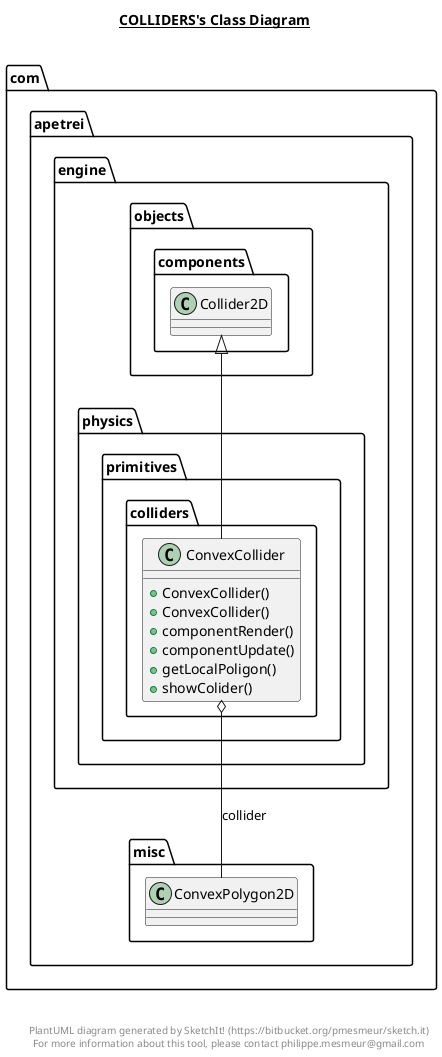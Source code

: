 @startuml

title __COLLIDERS's Class Diagram__\n

  namespace com.apetrei.engine {
    namespace physics {
      namespace primitives.colliders {
        class com.apetrei.engine.physics.primitives.colliders.ConvexCollider {
            + ConvexCollider()
            + ConvexCollider()
            + componentRender()
            + componentUpdate()
            + getLocalPoligon()
            + showColider()
        }
      }
    }
  }
  

  com.apetrei.engine.physics.primitives.colliders.ConvexCollider -up-|> com.apetrei.engine.objects.components.Collider2D
  com.apetrei.engine.physics.primitives.colliders.ConvexCollider o-- com.apetrei.misc.ConvexPolygon2D : collider


right footer


PlantUML diagram generated by SketchIt! (https://bitbucket.org/pmesmeur/sketch.it)
For more information about this tool, please contact philippe.mesmeur@gmail.com
endfooter

@enduml
